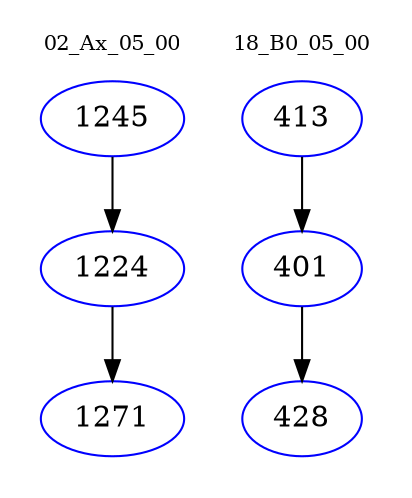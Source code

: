 digraph{
subgraph cluster_0 {
color = white
label = "02_Ax_05_00";
fontsize=10;
T0_1245 [label="1245", color="blue"]
T0_1245 -> T0_1224 [color="black"]
T0_1224 [label="1224", color="blue"]
T0_1224 -> T0_1271 [color="black"]
T0_1271 [label="1271", color="blue"]
}
subgraph cluster_1 {
color = white
label = "18_B0_05_00";
fontsize=10;
T1_413 [label="413", color="blue"]
T1_413 -> T1_401 [color="black"]
T1_401 [label="401", color="blue"]
T1_401 -> T1_428 [color="black"]
T1_428 [label="428", color="blue"]
}
}
